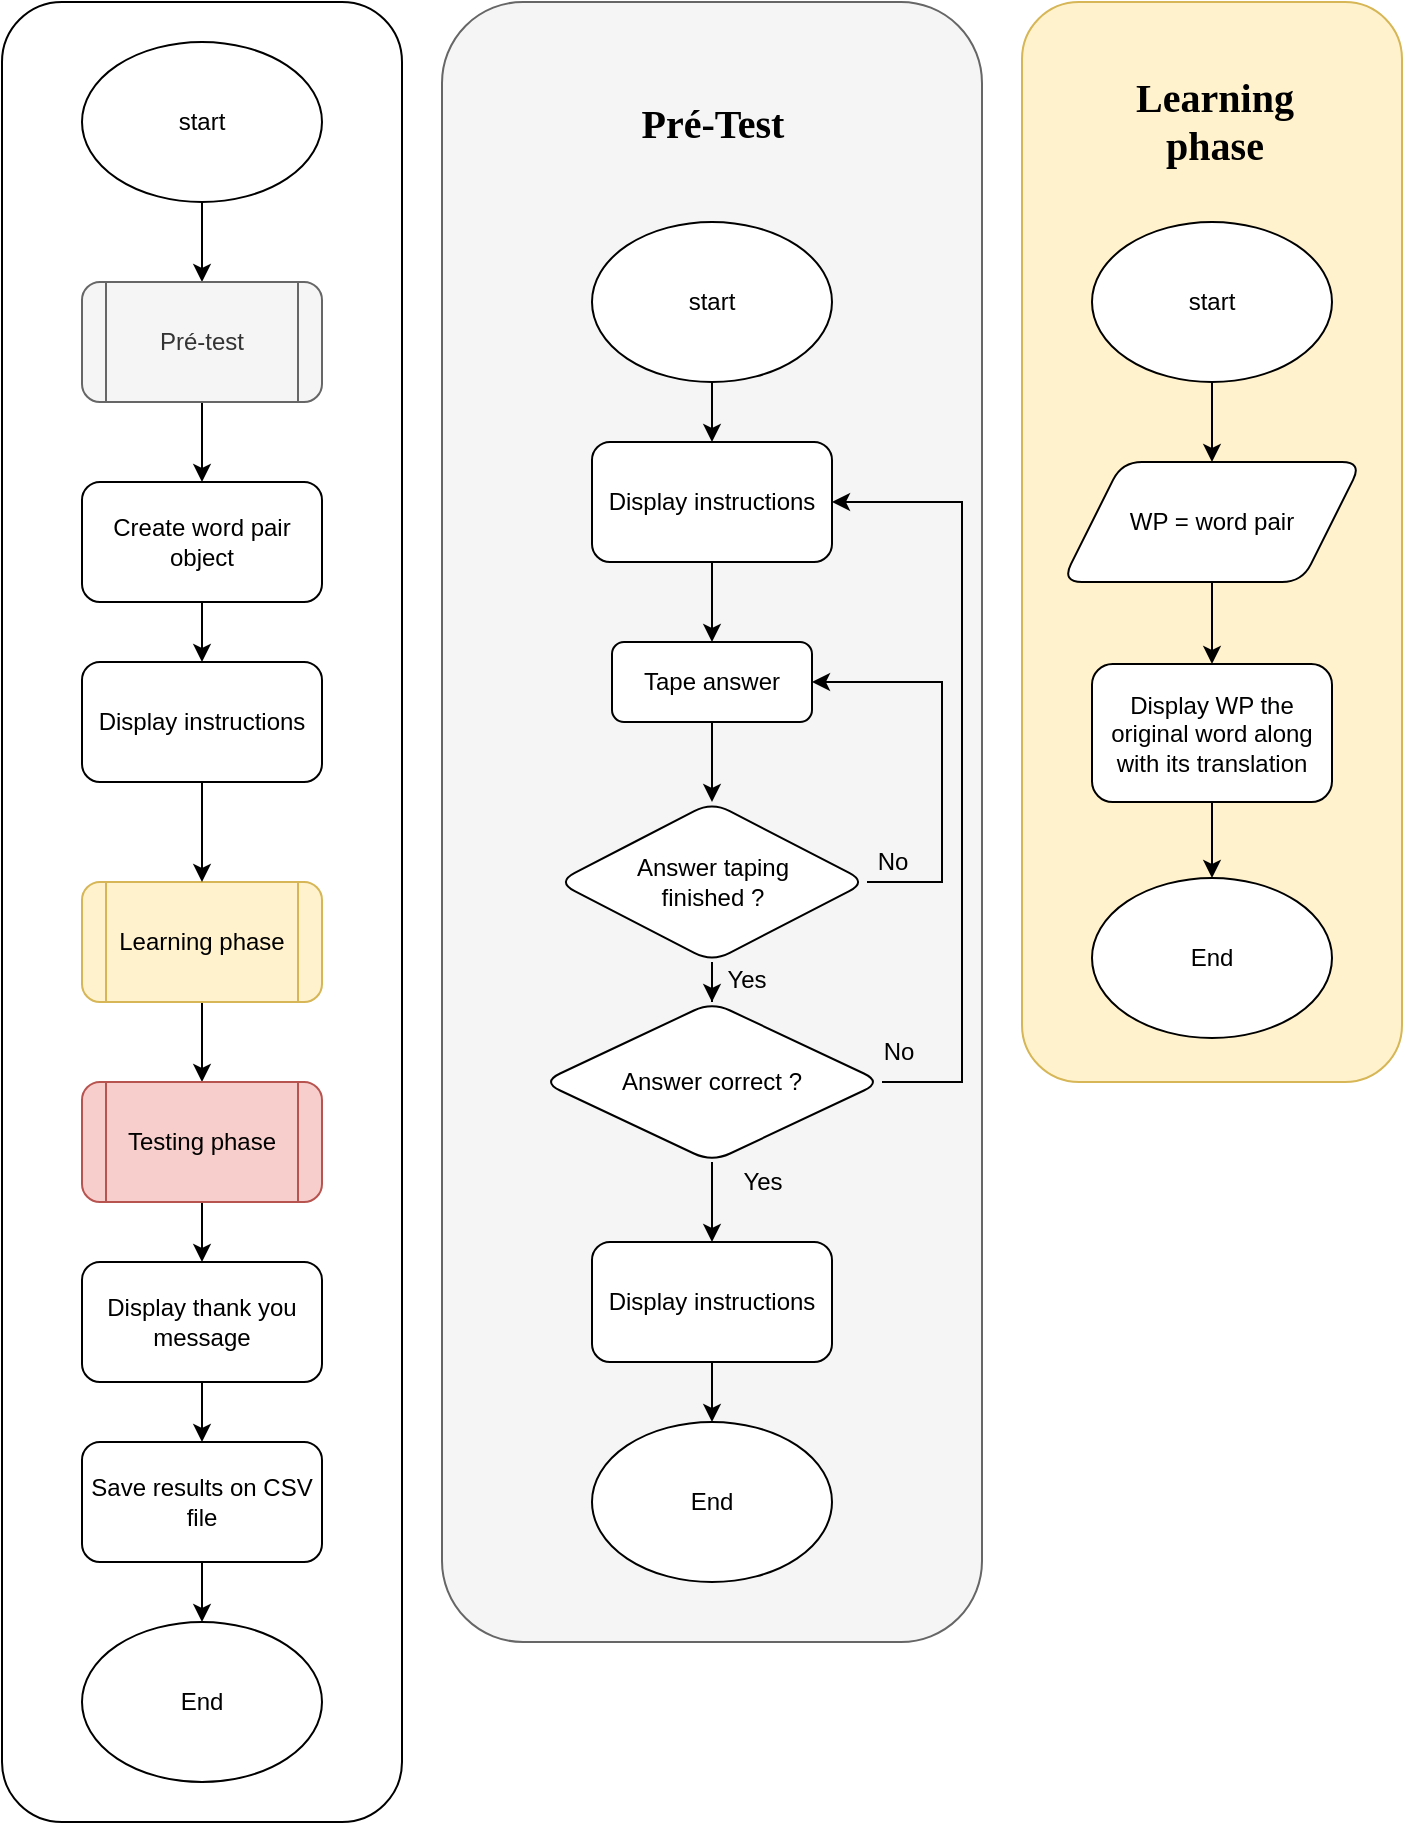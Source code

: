 <mxfile version="12.5.5" type="device" pages="3"><diagram id="C5RBs43oDa-KdzZeNtuy" name="Main core"><mxGraphModel dx="801" dy="1633" grid="1" gridSize="10" guides="1" tooltips="1" connect="1" arrows="1" fold="1" page="1" pageScale="1" pageWidth="827" pageHeight="1169" math="1" shadow="0"><root><mxCell id="WIyWlLk6GJQsqaUBKTNV-0"/><mxCell id="WIyWlLk6GJQsqaUBKTNV-1" parent="WIyWlLk6GJQsqaUBKTNV-0"/><mxCell id="YkOOEEogrGcwpzp2v3Gd-60" value="" style="rounded=1;whiteSpace=wrap;html=1;fillColor=#fff2cc;strokeColor=#d6b656;" vertex="1" parent="WIyWlLk6GJQsqaUBKTNV-1"><mxGeometry x="530" y="-570" width="190" height="540" as="geometry"/></mxCell><mxCell id="YkOOEEogrGcwpzp2v3Gd-52" value="" style="rounded=1;whiteSpace=wrap;html=1;fillColor=#f5f5f5;strokeColor=#666666;fontColor=#333333;" vertex="1" parent="WIyWlLk6GJQsqaUBKTNV-1"><mxGeometry x="240" y="-570" width="270" height="820" as="geometry"/></mxCell><mxCell id="YkOOEEogrGcwpzp2v3Gd-36" style="edgeStyle=orthogonalEdgeStyle;rounded=0;orthogonalLoop=1;jettySize=auto;html=1;entryX=0.5;entryY=0;entryDx=0;entryDy=0;" edge="1" parent="WIyWlLk6GJQsqaUBKTNV-1" source="YkOOEEogrGcwpzp2v3Gd-31" target="YkOOEEogrGcwpzp2v3Gd-34"><mxGeometry relative="1" as="geometry"/></mxCell><mxCell id="YkOOEEogrGcwpzp2v3Gd-31" value="&lt;div&gt;Tape answer&lt;/div&gt;" style="rounded=1;whiteSpace=wrap;html=1;" vertex="1" parent="WIyWlLk6GJQsqaUBKTNV-1"><mxGeometry x="325" y="-250" width="100" height="40" as="geometry"/></mxCell><mxCell id="YkOOEEogrGcwpzp2v3Gd-21" value="" style="rounded=1;whiteSpace=wrap;html=1;" vertex="1" parent="WIyWlLk6GJQsqaUBKTNV-1"><mxGeometry x="20" y="-570" width="200" height="910" as="geometry"/></mxCell><mxCell id="YkOOEEogrGcwpzp2v3Gd-2" style="edgeStyle=orthogonalEdgeStyle;rounded=0;orthogonalLoop=1;jettySize=auto;html=1;" edge="1" parent="WIyWlLk6GJQsqaUBKTNV-1" source="YkOOEEogrGcwpzp2v3Gd-0" target="YkOOEEogrGcwpzp2v3Gd-1"><mxGeometry relative="1" as="geometry"/></mxCell><mxCell id="YkOOEEogrGcwpzp2v3Gd-0" value="start" style="ellipse;whiteSpace=wrap;html=1;" vertex="1" parent="WIyWlLk6GJQsqaUBKTNV-1"><mxGeometry x="60" y="-550" width="120" height="80" as="geometry"/></mxCell><mxCell id="YkOOEEogrGcwpzp2v3Gd-7" style="edgeStyle=orthogonalEdgeStyle;rounded=0;orthogonalLoop=1;jettySize=auto;html=1;" edge="1" parent="WIyWlLk6GJQsqaUBKTNV-1" source="YkOOEEogrGcwpzp2v3Gd-1" target="YkOOEEogrGcwpzp2v3Gd-6"><mxGeometry relative="1" as="geometry"/></mxCell><mxCell id="YkOOEEogrGcwpzp2v3Gd-1" value="Pré-test" style="shape=process;whiteSpace=wrap;html=1;backgroundOutline=1;rounded=1;fillColor=#f5f5f5;strokeColor=#666666;fontColor=#333333;" vertex="1" parent="WIyWlLk6GJQsqaUBKTNV-1"><mxGeometry x="60" y="-430" width="120" height="60" as="geometry"/></mxCell><mxCell id="LVU86HyY3UKUXUPwk3sJ-1" style="edgeStyle=orthogonalEdgeStyle;rounded=0;orthogonalLoop=1;jettySize=auto;html=1;entryX=0.5;entryY=0;entryDx=0;entryDy=0;" edge="1" parent="WIyWlLk6GJQsqaUBKTNV-1" source="YkOOEEogrGcwpzp2v3Gd-6" target="LVU86HyY3UKUXUPwk3sJ-0"><mxGeometry relative="1" as="geometry"/></mxCell><mxCell id="YkOOEEogrGcwpzp2v3Gd-6" value="Create word pair object" style="rounded=1;whiteSpace=wrap;html=1;" vertex="1" parent="WIyWlLk6GJQsqaUBKTNV-1"><mxGeometry x="60" y="-330" width="120" height="60" as="geometry"/></mxCell><mxCell id="YkOOEEogrGcwpzp2v3Gd-15" style="edgeStyle=orthogonalEdgeStyle;rounded=0;orthogonalLoop=1;jettySize=auto;html=1;entryX=0.5;entryY=0;entryDx=0;entryDy=0;" edge="1" parent="WIyWlLk6GJQsqaUBKTNV-1" source="YkOOEEogrGcwpzp2v3Gd-9" target="YkOOEEogrGcwpzp2v3Gd-14"><mxGeometry relative="1" as="geometry"/></mxCell><mxCell id="YkOOEEogrGcwpzp2v3Gd-9" value="Learning phase" style="shape=process;whiteSpace=wrap;html=1;backgroundOutline=1;rounded=1;fillColor=#fff2cc;strokeColor=#d6b656;" vertex="1" parent="WIyWlLk6GJQsqaUBKTNV-1"><mxGeometry x="60" y="-130" width="120" height="60" as="geometry"/></mxCell><mxCell id="YkOOEEogrGcwpzp2v3Gd-25" style="edgeStyle=orthogonalEdgeStyle;rounded=0;orthogonalLoop=1;jettySize=auto;html=1;entryX=0.5;entryY=0;entryDx=0;entryDy=0;" edge="1" parent="WIyWlLk6GJQsqaUBKTNV-1" source="YkOOEEogrGcwpzp2v3Gd-13" target="YkOOEEogrGcwpzp2v3Gd-24"><mxGeometry relative="1" as="geometry"/></mxCell><mxCell id="YkOOEEogrGcwpzp2v3Gd-13" value="start" style="ellipse;whiteSpace=wrap;html=1;" vertex="1" parent="WIyWlLk6GJQsqaUBKTNV-1"><mxGeometry x="315" y="-460" width="120" height="80" as="geometry"/></mxCell><mxCell id="YkOOEEogrGcwpzp2v3Gd-17" style="edgeStyle=orthogonalEdgeStyle;rounded=0;orthogonalLoop=1;jettySize=auto;html=1;entryX=0.5;entryY=0;entryDx=0;entryDy=0;" edge="1" parent="WIyWlLk6GJQsqaUBKTNV-1" source="YkOOEEogrGcwpzp2v3Gd-14" target="YkOOEEogrGcwpzp2v3Gd-16"><mxGeometry relative="1" as="geometry"/></mxCell><mxCell id="YkOOEEogrGcwpzp2v3Gd-14" value="Testing phase" style="shape=process;whiteSpace=wrap;html=1;backgroundOutline=1;rounded=1;fillColor=#f8cecc;strokeColor=#b85450;" vertex="1" parent="WIyWlLk6GJQsqaUBKTNV-1"><mxGeometry x="60" y="-30" width="120" height="60" as="geometry"/></mxCell><mxCell id="YkOOEEogrGcwpzp2v3Gd-22" style="edgeStyle=orthogonalEdgeStyle;rounded=0;orthogonalLoop=1;jettySize=auto;html=1;entryX=0.5;entryY=0;entryDx=0;entryDy=0;" edge="1" parent="WIyWlLk6GJQsqaUBKTNV-1" source="YkOOEEogrGcwpzp2v3Gd-16" target="YkOOEEogrGcwpzp2v3Gd-18"><mxGeometry relative="1" as="geometry"/></mxCell><mxCell id="YkOOEEogrGcwpzp2v3Gd-16" value="Display thank you message" style="rounded=1;whiteSpace=wrap;html=1;" vertex="1" parent="WIyWlLk6GJQsqaUBKTNV-1"><mxGeometry x="60" y="60" width="120" height="60" as="geometry"/></mxCell><mxCell id="YkOOEEogrGcwpzp2v3Gd-20" style="edgeStyle=orthogonalEdgeStyle;rounded=0;orthogonalLoop=1;jettySize=auto;html=1;entryX=0.5;entryY=0;entryDx=0;entryDy=0;" edge="1" parent="WIyWlLk6GJQsqaUBKTNV-1" source="YkOOEEogrGcwpzp2v3Gd-18" target="YkOOEEogrGcwpzp2v3Gd-19"><mxGeometry relative="1" as="geometry"/></mxCell><mxCell id="YkOOEEogrGcwpzp2v3Gd-18" value="Save results on CSV file" style="rounded=1;whiteSpace=wrap;html=1;" vertex="1" parent="WIyWlLk6GJQsqaUBKTNV-1"><mxGeometry x="60" y="150" width="120" height="60" as="geometry"/></mxCell><mxCell id="YkOOEEogrGcwpzp2v3Gd-19" value="End" style="ellipse;whiteSpace=wrap;html=1;rounded=1;" vertex="1" parent="WIyWlLk6GJQsqaUBKTNV-1"><mxGeometry x="60" y="240" width="120" height="80" as="geometry"/></mxCell><mxCell id="YkOOEEogrGcwpzp2v3Gd-23" value="&lt;font style=&quot;font-size: 20px&quot; face=&quot;Comic Sans MS&quot;&gt;&lt;b&gt;Pré-Test&lt;/b&gt;&lt;/font&gt;" style="text;html=1;align=center;verticalAlign=middle;resizable=0;points=[];autosize=1;" vertex="1" parent="WIyWlLk6GJQsqaUBKTNV-1"><mxGeometry x="320" y="-520" width="110" height="20" as="geometry"/></mxCell><mxCell id="YkOOEEogrGcwpzp2v3Gd-43" style="edgeStyle=orthogonalEdgeStyle;rounded=0;orthogonalLoop=1;jettySize=auto;html=1;entryX=0.5;entryY=0;entryDx=0;entryDy=0;" edge="1" parent="WIyWlLk6GJQsqaUBKTNV-1" source="YkOOEEogrGcwpzp2v3Gd-24" target="YkOOEEogrGcwpzp2v3Gd-31"><mxGeometry relative="1" as="geometry"/></mxCell><mxCell id="YkOOEEogrGcwpzp2v3Gd-24" value="Display instructions" style="rounded=1;whiteSpace=wrap;html=1;" vertex="1" parent="WIyWlLk6GJQsqaUBKTNV-1"><mxGeometry x="315" y="-350" width="120" height="60" as="geometry"/></mxCell><mxCell id="YkOOEEogrGcwpzp2v3Gd-39" style="edgeStyle=orthogonalEdgeStyle;rounded=0;orthogonalLoop=1;jettySize=auto;html=1;entryX=0.5;entryY=0;entryDx=0;entryDy=0;" edge="1" parent="WIyWlLk6GJQsqaUBKTNV-1" source="YkOOEEogrGcwpzp2v3Gd-34" target="YkOOEEogrGcwpzp2v3Gd-37"><mxGeometry relative="1" as="geometry"/></mxCell><mxCell id="YkOOEEogrGcwpzp2v3Gd-44" style="edgeStyle=orthogonalEdgeStyle;rounded=0;orthogonalLoop=1;jettySize=auto;html=1;entryX=1;entryY=0.5;entryDx=0;entryDy=0;" edge="1" parent="WIyWlLk6GJQsqaUBKTNV-1" source="YkOOEEogrGcwpzp2v3Gd-34" target="YkOOEEogrGcwpzp2v3Gd-31"><mxGeometry relative="1" as="geometry"><Array as="points"><mxPoint x="490" y="-130"/><mxPoint x="490" y="-230"/></Array></mxGeometry></mxCell><mxCell id="YkOOEEogrGcwpzp2v3Gd-34" value="&lt;div&gt;Answer taping&lt;/div&gt;&lt;div&gt;finished ?&lt;/div&gt;" style="rhombus;whiteSpace=wrap;html=1;rounded=1;" vertex="1" parent="WIyWlLk6GJQsqaUBKTNV-1"><mxGeometry x="297.5" y="-170" width="155" height="80" as="geometry"/></mxCell><mxCell id="LdA_s1TaRLfjundKOut1-0" style="edgeStyle=orthogonalEdgeStyle;rounded=0;orthogonalLoop=1;jettySize=auto;html=1;entryX=1;entryY=0.5;entryDx=0;entryDy=0;" edge="1" parent="WIyWlLk6GJQsqaUBKTNV-1" source="YkOOEEogrGcwpzp2v3Gd-37" target="YkOOEEogrGcwpzp2v3Gd-24"><mxGeometry relative="1" as="geometry"><Array as="points"><mxPoint x="500" y="-30"/><mxPoint x="500" y="-320"/></Array></mxGeometry></mxCell><mxCell id="LdA_s1TaRLfjundKOut1-2" style="edgeStyle=orthogonalEdgeStyle;rounded=0;orthogonalLoop=1;jettySize=auto;html=1;entryX=0.5;entryY=0;entryDx=0;entryDy=0;" edge="1" parent="WIyWlLk6GJQsqaUBKTNV-1" source="YkOOEEogrGcwpzp2v3Gd-37" target="LdA_s1TaRLfjundKOut1-1"><mxGeometry relative="1" as="geometry"/></mxCell><mxCell id="YkOOEEogrGcwpzp2v3Gd-37" value="Answer correct ?" style="rhombus;whiteSpace=wrap;html=1;rounded=1;" vertex="1" parent="WIyWlLk6GJQsqaUBKTNV-1"><mxGeometry x="290" y="-70" width="170" height="80" as="geometry"/></mxCell><mxCell id="YkOOEEogrGcwpzp2v3Gd-42" value="Yes" style="text;html=1;align=center;verticalAlign=middle;resizable=0;points=[];autosize=1;" vertex="1" parent="WIyWlLk6GJQsqaUBKTNV-1"><mxGeometry x="372" y="-91" width="40" height="20" as="geometry"/></mxCell><mxCell id="YkOOEEogrGcwpzp2v3Gd-45" value="Yes" style="text;html=1;align=center;verticalAlign=middle;resizable=0;points=[];autosize=1;" vertex="1" parent="WIyWlLk6GJQsqaUBKTNV-1"><mxGeometry x="380" y="10" width="40" height="20" as="geometry"/></mxCell><mxCell id="YkOOEEogrGcwpzp2v3Gd-46" value="No" style="text;html=1;align=center;verticalAlign=middle;resizable=0;points=[];autosize=1;" vertex="1" parent="WIyWlLk6GJQsqaUBKTNV-1"><mxGeometry x="450" y="-150" width="30" height="20" as="geometry"/></mxCell><mxCell id="YkOOEEogrGcwpzp2v3Gd-47" value="No" style="text;html=1;align=center;verticalAlign=middle;resizable=0;points=[];autosize=1;" vertex="1" parent="WIyWlLk6GJQsqaUBKTNV-1"><mxGeometry x="452.5" y="-55" width="30" height="20" as="geometry"/></mxCell><mxCell id="YkOOEEogrGcwpzp2v3Gd-48" value="End" style="ellipse;whiteSpace=wrap;html=1;rounded=1;" vertex="1" parent="WIyWlLk6GJQsqaUBKTNV-1"><mxGeometry x="315" y="140" width="120" height="80" as="geometry"/></mxCell><mxCell id="YkOOEEogrGcwpzp2v3Gd-55" style="edgeStyle=orthogonalEdgeStyle;rounded=0;orthogonalLoop=1;jettySize=auto;html=1;entryX=0.5;entryY=0;entryDx=0;entryDy=0;" edge="1" parent="WIyWlLk6GJQsqaUBKTNV-1" source="YkOOEEogrGcwpzp2v3Gd-53" target="YkOOEEogrGcwpzp2v3Gd-54"><mxGeometry relative="1" as="geometry"/></mxCell><mxCell id="YkOOEEogrGcwpzp2v3Gd-53" value="start" style="ellipse;whiteSpace=wrap;html=1;rounded=1;" vertex="1" parent="WIyWlLk6GJQsqaUBKTNV-1"><mxGeometry x="565" y="-460" width="120" height="80" as="geometry"/></mxCell><mxCell id="YkOOEEogrGcwpzp2v3Gd-63" style="edgeStyle=orthogonalEdgeStyle;rounded=0;orthogonalLoop=1;jettySize=auto;html=1;entryX=0.5;entryY=0;entryDx=0;entryDy=0;" edge="1" parent="WIyWlLk6GJQsqaUBKTNV-1" source="YkOOEEogrGcwpzp2v3Gd-54" target="YkOOEEogrGcwpzp2v3Gd-62"><mxGeometry relative="1" as="geometry"/></mxCell><mxCell id="YkOOEEogrGcwpzp2v3Gd-54" value="WP = word pair" style="shape=parallelogram;perimeter=parallelogramPerimeter;whiteSpace=wrap;html=1;rounded=1;" vertex="1" parent="WIyWlLk6GJQsqaUBKTNV-1"><mxGeometry x="550" y="-340" width="150" height="60" as="geometry"/></mxCell><mxCell id="YkOOEEogrGcwpzp2v3Gd-58" value="End" style="ellipse;whiteSpace=wrap;html=1;rounded=1;" vertex="1" parent="WIyWlLk6GJQsqaUBKTNV-1"><mxGeometry x="565" y="-132" width="120" height="80" as="geometry"/></mxCell><mxCell id="YkOOEEogrGcwpzp2v3Gd-61" value="&lt;div&gt;&lt;b&gt;&lt;font style=&quot;font-size: 20px&quot; face=&quot;Comic Sans MS&quot;&gt;Learning&lt;/font&gt;&lt;/b&gt;&lt;/div&gt;&lt;div&gt;&lt;b&gt;&lt;font style=&quot;font-size: 20px&quot; face=&quot;Comic Sans MS&quot;&gt;phase&lt;/font&gt;&lt;/b&gt;&lt;/div&gt;" style="text;html=1;align=center;verticalAlign=middle;resizable=0;points=[];autosize=1;" vertex="1" parent="WIyWlLk6GJQsqaUBKTNV-1"><mxGeometry x="566" y="-531" width="120" height="40" as="geometry"/></mxCell><mxCell id="YkOOEEogrGcwpzp2v3Gd-64" style="edgeStyle=orthogonalEdgeStyle;rounded=0;orthogonalLoop=1;jettySize=auto;html=1;entryX=0.5;entryY=0;entryDx=0;entryDy=0;" edge="1" parent="WIyWlLk6GJQsqaUBKTNV-1" source="YkOOEEogrGcwpzp2v3Gd-62" target="YkOOEEogrGcwpzp2v3Gd-58"><mxGeometry relative="1" as="geometry"/></mxCell><mxCell id="YkOOEEogrGcwpzp2v3Gd-62" value="Display WP the original word along with its translation" style="rounded=1;whiteSpace=wrap;html=1;" vertex="1" parent="WIyWlLk6GJQsqaUBKTNV-1"><mxGeometry x="565" y="-239" width="120" height="69" as="geometry"/></mxCell><mxCell id="LVU86HyY3UKUXUPwk3sJ-2" style="edgeStyle=orthogonalEdgeStyle;rounded=0;orthogonalLoop=1;jettySize=auto;html=1;entryX=0.5;entryY=0;entryDx=0;entryDy=0;" edge="1" parent="WIyWlLk6GJQsqaUBKTNV-1" source="LVU86HyY3UKUXUPwk3sJ-0" target="YkOOEEogrGcwpzp2v3Gd-9"><mxGeometry relative="1" as="geometry"/></mxCell><mxCell id="LVU86HyY3UKUXUPwk3sJ-0" value="Display instructions" style="rounded=1;whiteSpace=wrap;html=1;" vertex="1" parent="WIyWlLk6GJQsqaUBKTNV-1"><mxGeometry x="60" y="-240" width="120" height="60" as="geometry"/></mxCell><mxCell id="LdA_s1TaRLfjundKOut1-4" style="edgeStyle=orthogonalEdgeStyle;rounded=0;orthogonalLoop=1;jettySize=auto;html=1;entryX=0.5;entryY=0;entryDx=0;entryDy=0;" edge="1" parent="WIyWlLk6GJQsqaUBKTNV-1" source="LdA_s1TaRLfjundKOut1-1" target="YkOOEEogrGcwpzp2v3Gd-48"><mxGeometry relative="1" as="geometry"/></mxCell><mxCell id="LdA_s1TaRLfjundKOut1-1" value="Display instructions" style="rounded=1;whiteSpace=wrap;html=1;" vertex="1" parent="WIyWlLk6GJQsqaUBKTNV-1"><mxGeometry x="315" y="50" width="120" height="60" as="geometry"/></mxCell></root></mxGraphModel></diagram><diagram id="L5W0dLayiW0eINeVIgC-" name="testing Phase"><mxGraphModel dx="801" dy="1633" grid="1" gridSize="10" guides="1" tooltips="1" connect="1" arrows="1" fold="1" page="1" pageScale="1" pageWidth="827" pageHeight="1169" math="0" shadow="0"><root><mxCell id="h5l66DCLhICJJKcXOm13-0"/><mxCell id="h5l66DCLhICJJKcXOm13-1" parent="h5l66DCLhICJJKcXOm13-0"/><mxCell id="x4QoAxmbtD96lBodIh19-32" value="" style="rounded=1;whiteSpace=wrap;html=1;fillColor=#e1d5e7;strokeColor=#9673a6;" vertex="1" parent="h5l66DCLhICJJKcXOm13-1"><mxGeometry x="481.5" y="-803" width="408.5" height="1323" as="geometry"/></mxCell><mxCell id="B33KqStm0CT8_LuXZXGd-35" value="" style="rounded=1;whiteSpace=wrap;html=1;fillColor=#f8cecc;strokeColor=#b85450;" vertex="1" parent="h5l66DCLhICJJKcXOm13-1"><mxGeometry y="-795" width="430" height="1255" as="geometry"/></mxCell><mxCell id="eCG1HT1DYWX9rZ-4HwzW-0" value="" style="rounded=1;whiteSpace=wrap;html=1;fillColor=#dae8fc;strokeColor=#6c8ebf;" vertex="1" parent="h5l66DCLhICJJKcXOm13-1"><mxGeometry x="920" y="-803" width="270" height="720" as="geometry"/></mxCell><mxCell id="eCG1HT1DYWX9rZ-4HwzW-1" style="edgeStyle=orthogonalEdgeStyle;rounded=0;orthogonalLoop=1;jettySize=auto;html=1;entryX=0.5;entryY=0;entryDx=0;entryDy=0;" edge="1" parent="h5l66DCLhICJJKcXOm13-1" source="eCG1HT1DYWX9rZ-4HwzW-2" target="eCG1HT1DYWX9rZ-4HwzW-11"><mxGeometry relative="1" as="geometry"/></mxCell><mxCell id="eCG1HT1DYWX9rZ-4HwzW-2" value="&lt;div&gt;Choose :&lt;br&gt;&lt;/div&gt;&lt;div&gt;test / Learn / Drop&lt;br&gt;&lt;/div&gt;" style="rounded=1;whiteSpace=wrap;html=1;" vertex="1" parent="h5l66DCLhICJJKcXOm13-1"><mxGeometry x="987.5" y="-483" width="135" height="40" as="geometry"/></mxCell><mxCell id="eCG1HT1DYWX9rZ-4HwzW-3" style="edgeStyle=orthogonalEdgeStyle;rounded=0;orthogonalLoop=1;jettySize=auto;html=1;entryX=0.5;entryY=0;entryDx=0;entryDy=0;" edge="1" parent="h5l66DCLhICJJKcXOm13-1" source="eCG1HT1DYWX9rZ-4HwzW-4" target="eCG1HT1DYWX9rZ-4HwzW-7"><mxGeometry relative="1" as="geometry"/></mxCell><mxCell id="eCG1HT1DYWX9rZ-4HwzW-4" value="start" style="ellipse;whiteSpace=wrap;html=1;" vertex="1" parent="h5l66DCLhICJJKcXOm13-1"><mxGeometry x="995" y="-693" width="120" height="80" as="geometry"/></mxCell><mxCell id="eCG1HT1DYWX9rZ-4HwzW-5" value="&lt;div style=&quot;font-size: 20px&quot;&gt;&lt;font style=&quot;font-size: 20px&quot; face=&quot;Comic Sans MS&quot;&gt;&lt;b&gt;Choose between&lt;/b&gt;&lt;/font&gt;&lt;/div&gt;&lt;div style=&quot;font-size: 20px&quot;&gt;&lt;font style=&quot;font-size: 20px&quot; face=&quot;Comic Sans MS&quot;&gt;&lt;b&gt;Test / Learn / Drop&lt;br&gt;&lt;/b&gt;&lt;/font&gt;&lt;/div&gt;" style="text;html=1;align=center;verticalAlign=middle;resizable=0;points=[];autosize=1;" vertex="1" parent="h5l66DCLhICJJKcXOm13-1"><mxGeometry x="945" y="-758" width="220" height="30" as="geometry"/></mxCell><mxCell id="eCG1HT1DYWX9rZ-4HwzW-6" style="edgeStyle=orthogonalEdgeStyle;rounded=0;orthogonalLoop=1;jettySize=auto;html=1;entryX=0.5;entryY=0;entryDx=0;entryDy=0;" edge="1" parent="h5l66DCLhICJJKcXOm13-1" source="eCG1HT1DYWX9rZ-4HwzW-7" target="eCG1HT1DYWX9rZ-4HwzW-2"><mxGeometry relative="1" as="geometry"/></mxCell><mxCell id="eCG1HT1DYWX9rZ-4HwzW-7" value="Display instructions" style="rounded=1;whiteSpace=wrap;html=1;" vertex="1" parent="h5l66DCLhICJJKcXOm13-1"><mxGeometry x="995" y="-583" width="120" height="60" as="geometry"/></mxCell><mxCell id="eCG1HT1DYWX9rZ-4HwzW-8" style="edgeStyle=orthogonalEdgeStyle;rounded=0;orthogonalLoop=1;jettySize=auto;html=1;entryX=1;entryY=0.5;entryDx=0;entryDy=0;" edge="1" parent="h5l66DCLhICJJKcXOm13-1" source="eCG1HT1DYWX9rZ-4HwzW-11" target="eCG1HT1DYWX9rZ-4HwzW-2"><mxGeometry relative="1" as="geometry"><Array as="points"><mxPoint x="1055" y="-263"/><mxPoint x="1170" y="-263"/><mxPoint x="1170" y="-463"/></Array></mxGeometry></mxCell><mxCell id="eCG1HT1DYWX9rZ-4HwzW-9" style="edgeStyle=orthogonalEdgeStyle;rounded=0;orthogonalLoop=1;jettySize=auto;html=1;entryX=0.5;entryY=0;entryDx=0;entryDy=0;" edge="1" parent="h5l66DCLhICJJKcXOm13-1" source="eCG1HT1DYWX9rZ-4HwzW-11" target="eCG1HT1DYWX9rZ-4HwzW-13"><mxGeometry relative="1" as="geometry"/></mxCell><mxCell id="eCG1HT1DYWX9rZ-4HwzW-10" style="edgeStyle=orthogonalEdgeStyle;rounded=0;orthogonalLoop=1;jettySize=auto;html=1;entryX=1;entryY=0.5;entryDx=0;entryDy=0;" edge="1" parent="h5l66DCLhICJJKcXOm13-1" source="eCG1HT1DYWX9rZ-4HwzW-11" target="eCG1HT1DYWX9rZ-4HwzW-2"><mxGeometry relative="1" as="geometry"><Array as="points"><mxPoint x="1170" y="-363"/><mxPoint x="1170" y="-463"/></Array></mxGeometry></mxCell><mxCell id="eCG1HT1DYWX9rZ-4HwzW-11" value="&lt;div&gt;Choice done ?&lt;/div&gt;" style="rhombus;whiteSpace=wrap;html=1;rounded=1;" vertex="1" parent="h5l66DCLhICJJKcXOm13-1"><mxGeometry x="977.5" y="-403" width="155" height="80" as="geometry"/></mxCell><mxCell id="eCG1HT1DYWX9rZ-4HwzW-12" style="edgeStyle=orthogonalEdgeStyle;rounded=0;orthogonalLoop=1;jettySize=auto;html=1;entryX=0.5;entryY=0;entryDx=0;entryDy=0;" edge="1" parent="h5l66DCLhICJJKcXOm13-1" source="eCG1HT1DYWX9rZ-4HwzW-13" target="eCG1HT1DYWX9rZ-4HwzW-18"><mxGeometry relative="1" as="geometry"/></mxCell><mxCell id="eCG1HT1DYWX9rZ-4HwzW-13" value="Choice legit ?" style="rhombus;whiteSpace=wrap;html=1;rounded=1;" vertex="1" parent="h5l66DCLhICJJKcXOm13-1"><mxGeometry x="970" y="-303" width="170" height="80" as="geometry"/></mxCell><mxCell id="eCG1HT1DYWX9rZ-4HwzW-14" value="Yes" style="text;html=1;align=center;verticalAlign=middle;resizable=0;points=[];autosize=1;" vertex="1" parent="h5l66DCLhICJJKcXOm13-1"><mxGeometry x="1052" y="-324" width="40" height="20" as="geometry"/></mxCell><mxCell id="eCG1HT1DYWX9rZ-4HwzW-15" value="Yes" style="text;html=1;align=center;verticalAlign=middle;resizable=0;points=[];autosize=1;" vertex="1" parent="h5l66DCLhICJJKcXOm13-1"><mxGeometry x="1052" y="-223" width="40" height="20" as="geometry"/></mxCell><mxCell id="eCG1HT1DYWX9rZ-4HwzW-16" value="No" style="text;html=1;align=center;verticalAlign=middle;resizable=0;points=[];autosize=1;" vertex="1" parent="h5l66DCLhICJJKcXOm13-1"><mxGeometry x="1130" y="-383" width="30" height="20" as="geometry"/></mxCell><mxCell id="eCG1HT1DYWX9rZ-4HwzW-17" value="No" style="text;html=1;align=center;verticalAlign=middle;resizable=0;points=[];autosize=1;" vertex="1" parent="h5l66DCLhICJJKcXOm13-1"><mxGeometry x="1132.5" y="-288" width="30" height="20" as="geometry"/></mxCell><mxCell id="eCG1HT1DYWX9rZ-4HwzW-18" value="End" style="ellipse;whiteSpace=wrap;html=1;rounded=1;" vertex="1" parent="h5l66DCLhICJJKcXOm13-1"><mxGeometry x="995" y="-193" width="120" height="80" as="geometry"/></mxCell><mxCell id="rbrv19a5ZcBqUeAVk8mq-4" style="edgeStyle=orthogonalEdgeStyle;rounded=0;orthogonalLoop=1;jettySize=auto;html=1;entryX=0.5;entryY=0;entryDx=0;entryDy=0;" edge="1" parent="h5l66DCLhICJJKcXOm13-1" source="rbrv19a5ZcBqUeAVk8mq-0" target="rbrv19a5ZcBqUeAVk8mq-3"><mxGeometry relative="1" as="geometry"/></mxCell><mxCell id="rbrv19a5ZcBqUeAVk8mq-0" value="Display instructions" style="rounded=1;whiteSpace=wrap;html=1;" vertex="1" parent="h5l66DCLhICJJKcXOm13-1"><mxGeometry x="140" y="-575" width="120" height="60" as="geometry"/></mxCell><mxCell id="rbrv19a5ZcBqUeAVk8mq-2" style="edgeStyle=orthogonalEdgeStyle;rounded=0;orthogonalLoop=1;jettySize=auto;html=1;entryX=0.5;entryY=0;entryDx=0;entryDy=0;" edge="1" parent="h5l66DCLhICJJKcXOm13-1" source="rbrv19a5ZcBqUeAVk8mq-1" target="rbrv19a5ZcBqUeAVk8mq-0"><mxGeometry relative="1" as="geometry"/></mxCell><mxCell id="rbrv19a5ZcBqUeAVk8mq-1" value="start" style="ellipse;whiteSpace=wrap;html=1;" vertex="1" parent="h5l66DCLhICJJKcXOm13-1"><mxGeometry x="140" y="-695" width="120" height="80" as="geometry"/></mxCell><mxCell id="rbrv19a5ZcBqUeAVk8mq-6" style="edgeStyle=orthogonalEdgeStyle;rounded=0;orthogonalLoop=1;jettySize=auto;html=1;entryX=0.5;entryY=0;entryDx=0;entryDy=0;" edge="1" parent="h5l66DCLhICJJKcXOm13-1" source="rbrv19a5ZcBqUeAVk8mq-3" target="rbrv19a5ZcBqUeAVk8mq-5"><mxGeometry relative="1" as="geometry"/></mxCell><mxCell id="rbrv19a5ZcBqUeAVk8mq-3" value="Shuffle the word pair list order" style="rounded=1;whiteSpace=wrap;html=1;" vertex="1" parent="h5l66DCLhICJJKcXOm13-1"><mxGeometry x="140" y="-475" width="120" height="60" as="geometry"/></mxCell><mxCell id="rbrv19a5ZcBqUeAVk8mq-8" style="edgeStyle=orthogonalEdgeStyle;rounded=0;orthogonalLoop=1;jettySize=auto;html=1;entryX=0.5;entryY=0;entryDx=0;entryDy=0;" edge="1" parent="h5l66DCLhICJJKcXOm13-1" source="rbrv19a5ZcBqUeAVk8mq-5" target="rbrv19a5ZcBqUeAVk8mq-7"><mxGeometry relative="1" as="geometry"/></mxCell><mxCell id="rbrv19a5ZcBqUeAVk8mq-5" value="WP = word pair object" style="shape=parallelogram;perimeter=parallelogramPerimeter;whiteSpace=wrap;html=1;rounded=1;" vertex="1" parent="h5l66DCLhICJJKcXOm13-1"><mxGeometry x="95" y="-375" width="210" height="60" as="geometry"/></mxCell><mxCell id="B33KqStm0CT8_LuXZXGd-5" style="edgeStyle=orthogonalEdgeStyle;rounded=0;orthogonalLoop=1;jettySize=auto;html=1;entryX=0;entryY=0.5;entryDx=0;entryDy=0;" edge="1" parent="h5l66DCLhICJJKcXOm13-1" source="rbrv19a5ZcBqUeAVk8mq-7" target="B33KqStm0CT8_LuXZXGd-0"><mxGeometry relative="1" as="geometry"><Array as="points"><mxPoint x="30" y="-236"/><mxPoint x="30" y="175"/></Array></mxGeometry></mxCell><mxCell id="B33KqStm0CT8_LuXZXGd-8" style="edgeStyle=orthogonalEdgeStyle;rounded=0;orthogonalLoop=1;jettySize=auto;html=1;entryX=0.5;entryY=0;entryDx=0;entryDy=0;" edge="1" parent="h5l66DCLhICJJKcXOm13-1" source="rbrv19a5ZcBqUeAVk8mq-7" target="rbrv19a5ZcBqUeAVk8mq-9"><mxGeometry relative="1" as="geometry"><Array as="points"><mxPoint x="200" y="-165"/><mxPoint x="110" y="-165"/></Array></mxGeometry></mxCell><mxCell id="rbrv19a5ZcBqUeAVk8mq-7" value="&lt;div&gt;WP dropped &lt;br&gt;&lt;/div&gt;&lt;div&gt;or learned 2x &lt;br&gt;&lt;/div&gt;&lt;div&gt;or tested 2x &lt;br&gt;&lt;/div&gt;&lt;div&gt;after the first test ?&lt;br&gt;&lt;/div&gt;" style="rhombus;whiteSpace=wrap;html=1;rounded=1;" vertex="1" parent="h5l66DCLhICJJKcXOm13-1"><mxGeometry x="60" y="-291" width="280" height="110" as="geometry"/></mxCell><mxCell id="B33KqStm0CT8_LuXZXGd-9" style="edgeStyle=orthogonalEdgeStyle;rounded=0;orthogonalLoop=1;jettySize=auto;html=1;" edge="1" parent="h5l66DCLhICJJKcXOm13-1" source="rbrv19a5ZcBqUeAVk8mq-9" target="rbrv19a5ZcBqUeAVk8mq-12"><mxGeometry relative="1" as="geometry"/></mxCell><mxCell id="B33KqStm0CT8_LuXZXGd-12" style="edgeStyle=orthogonalEdgeStyle;rounded=0;orthogonalLoop=1;jettySize=auto;html=1;entryX=0.5;entryY=0;entryDx=0;entryDy=0;" edge="1" parent="h5l66DCLhICJJKcXOm13-1" source="rbrv19a5ZcBqUeAVk8mq-9" target="rbrv19a5ZcBqUeAVk8mq-13"><mxGeometry relative="1" as="geometry"/></mxCell><mxCell id="rbrv19a5ZcBqUeAVk8mq-9" value="&lt;div&gt;WP choice &lt;br&gt;&lt;/div&gt;&lt;div&gt;= learn ?&lt;/div&gt;" style="rhombus;whiteSpace=wrap;html=1;rounded=1;" vertex="1" parent="h5l66DCLhICJJKcXOm13-1"><mxGeometry x="50" y="-155" width="120" height="80" as="geometry"/></mxCell><mxCell id="B33KqStm0CT8_LuXZXGd-20" style="edgeStyle=orthogonalEdgeStyle;rounded=0;orthogonalLoop=1;jettySize=auto;html=1;entryX=0.5;entryY=0;entryDx=0;entryDy=0;" edge="1" parent="h5l66DCLhICJJKcXOm13-1" source="rbrv19a5ZcBqUeAVk8mq-12" target="rbrv19a5ZcBqUeAVk8mq-16"><mxGeometry relative="1" as="geometry"/></mxCell><mxCell id="B33KqStm0CT8_LuXZXGd-23" style="edgeStyle=orthogonalEdgeStyle;rounded=0;orthogonalLoop=1;jettySize=auto;html=1;entryX=0.5;entryY=0;entryDx=0;entryDy=0;" edge="1" parent="h5l66DCLhICJJKcXOm13-1" source="rbrv19a5ZcBqUeAVk8mq-12" target="B33KqStm0CT8_LuXZXGd-0"><mxGeometry relative="1" as="geometry"/></mxCell><mxCell id="B33KqStm0CT8_LuXZXGd-24" style="edgeStyle=orthogonalEdgeStyle;rounded=0;orthogonalLoop=1;jettySize=auto;html=1;entryX=0.5;entryY=0;entryDx=0;entryDy=0;" edge="1" parent="h5l66DCLhICJJKcXOm13-1" source="rbrv19a5ZcBqUeAVk8mq-12" target="B33KqStm0CT8_LuXZXGd-0"><mxGeometry relative="1" as="geometry"><Array as="points"><mxPoint x="350" y="-115"/><mxPoint x="350" y="125"/><mxPoint x="200" y="125"/></Array></mxGeometry></mxCell><mxCell id="rbrv19a5ZcBqUeAVk8mq-12" value="&lt;div&gt;WP choice &lt;br&gt;&lt;/div&gt;&lt;div&gt;= test ?&lt;/div&gt;" style="rhombus;whiteSpace=wrap;html=1;rounded=1;" vertex="1" parent="h5l66DCLhICJJKcXOm13-1"><mxGeometry x="220" y="-155" width="120" height="80" as="geometry"/></mxCell><mxCell id="B33KqStm0CT8_LuXZXGd-18" style="edgeStyle=orthogonalEdgeStyle;rounded=0;orthogonalLoop=1;jettySize=auto;html=1;entryX=0.5;entryY=0;entryDx=0;entryDy=0;" edge="1" parent="h5l66DCLhICJJKcXOm13-1" source="rbrv19a5ZcBqUeAVk8mq-13" target="rbrv19a5ZcBqUeAVk8mq-15"><mxGeometry relative="1" as="geometry"/></mxCell><mxCell id="rbrv19a5ZcBqUeAVk8mq-13" value="Learn WP" style="rounded=1;whiteSpace=wrap;html=1;" vertex="1" parent="h5l66DCLhICJJKcXOm13-1"><mxGeometry x="50" y="-45" width="120" height="60" as="geometry"/></mxCell><mxCell id="B33KqStm0CT8_LuXZXGd-22" style="edgeStyle=orthogonalEdgeStyle;rounded=0;orthogonalLoop=1;jettySize=auto;html=1;entryX=0.5;entryY=0;entryDx=0;entryDy=0;" edge="1" parent="h5l66DCLhICJJKcXOm13-1" source="rbrv19a5ZcBqUeAVk8mq-15" target="B33KqStm0CT8_LuXZXGd-0"><mxGeometry relative="1" as="geometry"/></mxCell><mxCell id="rbrv19a5ZcBqUeAVk8mq-15" value="Set WP properties" style="rounded=1;whiteSpace=wrap;html=1;" vertex="1" parent="h5l66DCLhICJJKcXOm13-1"><mxGeometry x="130" y="55" width="140" height="60" as="geometry"/></mxCell><mxCell id="rbrv19a5ZcBqUeAVk8mq-16" value="Test WP" style="shape=process;whiteSpace=wrap;html=1;backgroundOutline=1;rounded=1;fillColor=#e1d5e7;strokeColor=#9673a6;" vertex="1" parent="h5l66DCLhICJJKcXOm13-1"><mxGeometry x="220" y="-45" width="120" height="60" as="geometry"/></mxCell><mxCell id="B33KqStm0CT8_LuXZXGd-6" style="edgeStyle=orthogonalEdgeStyle;rounded=0;orthogonalLoop=1;jettySize=auto;html=1;entryX=0.5;entryY=0;entryDx=0;entryDy=0;" edge="1" parent="h5l66DCLhICJJKcXOm13-1" source="B33KqStm0CT8_LuXZXGd-0" target="B33KqStm0CT8_LuXZXGd-3"><mxGeometry relative="1" as="geometry"/></mxCell><mxCell id="B33KqStm0CT8_LuXZXGd-28" style="edgeStyle=orthogonalEdgeStyle;rounded=0;orthogonalLoop=1;jettySize=auto;html=1;entryX=1;entryY=0.5;entryDx=0;entryDy=0;" edge="1" parent="h5l66DCLhICJJKcXOm13-1" source="B33KqStm0CT8_LuXZXGd-0" target="rbrv19a5ZcBqUeAVk8mq-5"><mxGeometry relative="1" as="geometry"><mxPoint x="380" y="-275" as="targetPoint"/><Array as="points"><mxPoint x="410" y="175"/><mxPoint x="410" y="-345"/></Array></mxGeometry></mxCell><mxCell id="B33KqStm0CT8_LuXZXGd-0" value="WP last one ?" style="rhombus;whiteSpace=wrap;html=1;rounded=1;" vertex="1" parent="h5l66DCLhICJJKcXOm13-1"><mxGeometry x="135" y="135" width="130" height="80" as="geometry"/></mxCell><mxCell id="B33KqStm0CT8_LuXZXGd-7" style="edgeStyle=orthogonalEdgeStyle;rounded=0;orthogonalLoop=1;jettySize=auto;html=1;entryX=0.5;entryY=0;entryDx=0;entryDy=0;" edge="1" parent="h5l66DCLhICJJKcXOm13-1" source="B33KqStm0CT8_LuXZXGd-3" target="B33KqStm0CT8_LuXZXGd-4"><mxGeometry relative="1" as="geometry"/></mxCell><mxCell id="B33KqStm0CT8_LuXZXGd-29" style="edgeStyle=orthogonalEdgeStyle;rounded=0;orthogonalLoop=1;jettySize=auto;html=1;entryX=1;entryY=0.5;entryDx=0;entryDy=0;" edge="1" parent="h5l66DCLhICJJKcXOm13-1" source="B33KqStm0CT8_LuXZXGd-3" target="rbrv19a5ZcBqUeAVk8mq-5"><mxGeometry relative="1" as="geometry"><mxPoint x="410" y="-295" as="targetPoint"/><Array as="points"><mxPoint x="410" y="285"/><mxPoint x="410" y="-345"/></Array></mxGeometry></mxCell><mxCell id="B33KqStm0CT8_LuXZXGd-3" value="All WPs finished ?" style="rhombus;whiteSpace=wrap;html=1;rounded=1;" vertex="1" parent="h5l66DCLhICJJKcXOm13-1"><mxGeometry x="125" y="245" width="150" height="80" as="geometry"/></mxCell><mxCell id="B33KqStm0CT8_LuXZXGd-4" value="End" style="ellipse;whiteSpace=wrap;html=1;rounded=1;" vertex="1" parent="h5l66DCLhICJJKcXOm13-1"><mxGeometry x="140" y="355" width="120" height="80" as="geometry"/></mxCell><mxCell id="B33KqStm0CT8_LuXZXGd-10" value="Yes" style="text;html=1;align=center;verticalAlign=middle;resizable=0;points=[];autosize=1;" vertex="1" parent="h5l66DCLhICJJKcXOm13-1"><mxGeometry x="30" y="-235" width="40" height="20" as="geometry"/></mxCell><mxCell id="B33KqStm0CT8_LuXZXGd-11" value="No" style="text;html=1;align=center;verticalAlign=middle;resizable=0;points=[];autosize=1;" vertex="1" parent="h5l66DCLhICJJKcXOm13-1"><mxGeometry x="145" y="-187" width="30" height="20" as="geometry"/></mxCell><mxCell id="B33KqStm0CT8_LuXZXGd-13" value="Yes" style="text;html=1;align=center;verticalAlign=middle;resizable=0;points=[];autosize=1;" vertex="1" parent="h5l66DCLhICJJKcXOm13-1"><mxGeometry x="70" y="-75" width="40" height="20" as="geometry"/></mxCell><mxCell id="B33KqStm0CT8_LuXZXGd-21" value="Yes" style="text;html=1;align=center;verticalAlign=middle;resizable=0;points=[];autosize=1;" vertex="1" parent="h5l66DCLhICJJKcXOm13-1"><mxGeometry x="235" y="-75" width="40" height="20" as="geometry"/></mxCell><mxCell id="B33KqStm0CT8_LuXZXGd-25" value="No" style="text;html=1;align=center;verticalAlign=middle;resizable=0;points=[];autosize=1;" vertex="1" parent="h5l66DCLhICJJKcXOm13-1"><mxGeometry x="317" y="-103" width="30" height="20" as="geometry"/></mxCell><mxCell id="B33KqStm0CT8_LuXZXGd-30" value="Yes" style="text;html=1;align=center;verticalAlign=middle;resizable=0;points=[];autosize=1;" vertex="1" parent="h5l66DCLhICJJKcXOm13-1"><mxGeometry x="160" y="215" width="40" height="20" as="geometry"/></mxCell><mxCell id="B33KqStm0CT8_LuXZXGd-31" value="Yes" style="text;html=1;align=center;verticalAlign=middle;resizable=0;points=[];autosize=1;" vertex="1" parent="h5l66DCLhICJJKcXOm13-1"><mxGeometry x="160" y="325" width="40" height="20" as="geometry"/></mxCell><mxCell id="B33KqStm0CT8_LuXZXGd-32" value="No" style="text;html=1;align=center;verticalAlign=middle;resizable=0;points=[];autosize=1;" vertex="1" parent="h5l66DCLhICJJKcXOm13-1"><mxGeometry x="260" y="155" width="30" height="20" as="geometry"/></mxCell><mxCell id="B33KqStm0CT8_LuXZXGd-33" value="No" style="text;html=1;align=center;verticalAlign=middle;resizable=0;points=[];autosize=1;" vertex="1" parent="h5l66DCLhICJJKcXOm13-1"><mxGeometry x="265" y="265" width="30" height="20" as="geometry"/></mxCell><mxCell id="B33KqStm0CT8_LuXZXGd-34" value="&lt;div style=&quot;font-size: 20px&quot;&gt;&lt;font style=&quot;font-size: 20px&quot; face=&quot;Comic Sans MS&quot;&gt;&lt;b&gt;Testing phase&lt;br&gt;&lt;/b&gt;&lt;/font&gt;&lt;/div&gt;" style="text;html=1;align=center;verticalAlign=middle;resizable=0;points=[];autosize=1;" vertex="1" parent="h5l66DCLhICJJKcXOm13-1"><mxGeometry x="120" y="-750" width="170" height="20" as="geometry"/></mxCell><mxCell id="B33KqStm0CT8_LuXZXGd-36" value="&lt;div style=&quot;font-size: 20px&quot;&gt;&lt;font style=&quot;font-size: 20px&quot; face=&quot;Comic Sans MS&quot;&gt;&lt;b&gt;Test WP&lt;br&gt;&lt;/b&gt;&lt;/font&gt;&lt;/div&gt;" style="text;html=1;align=center;verticalAlign=middle;resizable=0;points=[];autosize=1;" vertex="1" parent="h5l66DCLhICJJKcXOm13-1"><mxGeometry x="640" y="-748" width="110" height="20" as="geometry"/></mxCell><mxCell id="B33KqStm0CT8_LuXZXGd-39" style="edgeStyle=orthogonalEdgeStyle;rounded=0;orthogonalLoop=1;jettySize=auto;html=1;" edge="1" parent="h5l66DCLhICJJKcXOm13-1" source="B33KqStm0CT8_LuXZXGd-37" target="B33KqStm0CT8_LuXZXGd-38"><mxGeometry relative="1" as="geometry"/></mxCell><mxCell id="B33KqStm0CT8_LuXZXGd-37" value="start" style="ellipse;whiteSpace=wrap;html=1;" vertex="1" parent="h5l66DCLhICJJKcXOm13-1"><mxGeometry x="631" y="-700" width="120" height="80" as="geometry"/></mxCell><mxCell id="x4QoAxmbtD96lBodIh19-1" style="edgeStyle=orthogonalEdgeStyle;rounded=0;orthogonalLoop=1;jettySize=auto;html=1;entryX=0.5;entryY=0;entryDx=0;entryDy=0;" edge="1" parent="h5l66DCLhICJJKcXOm13-1" source="B33KqStm0CT8_LuXZXGd-38" target="x4QoAxmbtD96lBodIh19-0"><mxGeometry relative="1" as="geometry"/></mxCell><mxCell id="B33KqStm0CT8_LuXZXGd-38" value="Display instructions" style="rounded=1;whiteSpace=wrap;html=1;" vertex="1" parent="h5l66DCLhICJJKcXOm13-1"><mxGeometry x="631" y="-575" width="120" height="60" as="geometry"/></mxCell><mxCell id="x4QoAxmbtD96lBodIh19-5" style="edgeStyle=orthogonalEdgeStyle;rounded=0;orthogonalLoop=1;jettySize=auto;html=1;entryX=0.5;entryY=0;entryDx=0;entryDy=0;" edge="1" parent="h5l66DCLhICJJKcXOm13-1" source="x4QoAxmbtD96lBodIh19-0" target="x4QoAxmbtD96lBodIh19-3"><mxGeometry relative="1" as="geometry"/></mxCell><mxCell id="x4QoAxmbtD96lBodIh19-0" value="Tape response" style="rounded=1;whiteSpace=wrap;html=1;" vertex="1" parent="h5l66DCLhICJJKcXOm13-1"><mxGeometry x="631" y="-475" width="120" height="60" as="geometry"/></mxCell><mxCell id="x4QoAxmbtD96lBodIh19-6" style="edgeStyle=orthogonalEdgeStyle;rounded=0;orthogonalLoop=1;jettySize=auto;html=1;entryX=1;entryY=0.5;entryDx=0;entryDy=0;" edge="1" parent="h5l66DCLhICJJKcXOm13-1" source="x4QoAxmbtD96lBodIh19-3" target="x4QoAxmbtD96lBodIh19-0"><mxGeometry relative="1" as="geometry"><Array as="points"><mxPoint x="790" y="-331"/><mxPoint x="790" y="-445"/></Array></mxGeometry></mxCell><mxCell id="x4QoAxmbtD96lBodIh19-8" style="edgeStyle=orthogonalEdgeStyle;rounded=0;orthogonalLoop=1;jettySize=auto;html=1;entryX=0.5;entryY=0;entryDx=0;entryDy=0;" edge="1" parent="h5l66DCLhICJJKcXOm13-1" source="x4QoAxmbtD96lBodIh19-3" target="x4QoAxmbtD96lBodIh19-7"><mxGeometry relative="1" as="geometry"/></mxCell><mxCell id="x4QoAxmbtD96lBodIh19-3" value="response done ?" style="rhombus;whiteSpace=wrap;html=1;rounded=1;" vertex="1" parent="h5l66DCLhICJJKcXOm13-1"><mxGeometry x="626.5" y="-371" width="129" height="80" as="geometry"/></mxCell><mxCell id="x4QoAxmbtD96lBodIh19-21" style="edgeStyle=orthogonalEdgeStyle;rounded=0;orthogonalLoop=1;jettySize=auto;html=1;entryX=0.5;entryY=0;entryDx=0;entryDy=0;" edge="1" parent="h5l66DCLhICJJKcXOm13-1" source="x4QoAxmbtD96lBodIh19-7" target="x4QoAxmbtD96lBodIh19-9"><mxGeometry relative="1" as="geometry"/></mxCell><mxCell id="x4QoAxmbtD96lBodIh19-7" value="Set WP properties" style="rounded=1;whiteSpace=wrap;html=1;" vertex="1" parent="h5l66DCLhICJJKcXOm13-1"><mxGeometry x="621" y="-253" width="140" height="60" as="geometry"/></mxCell><mxCell id="x4QoAxmbtD96lBodIh19-22" style="edgeStyle=orthogonalEdgeStyle;rounded=0;orthogonalLoop=1;jettySize=auto;html=1;entryX=0;entryY=0.5;entryDx=0;entryDy=0;" edge="1" parent="h5l66DCLhICJJKcXOm13-1" source="x4QoAxmbtD96lBodIh19-9" target="x4QoAxmbtD96lBodIh19-10"><mxGeometry relative="1" as="geometry"/></mxCell><mxCell id="x4QoAxmbtD96lBodIh19-23" style="edgeStyle=orthogonalEdgeStyle;rounded=0;orthogonalLoop=1;jettySize=auto;html=1;entryX=0.5;entryY=0;entryDx=0;entryDy=0;" edge="1" parent="h5l66DCLhICJJKcXOm13-1" source="x4QoAxmbtD96lBodIh19-9" target="x4QoAxmbtD96lBodIh19-12"><mxGeometry relative="1" as="geometry"/></mxCell><mxCell id="x4QoAxmbtD96lBodIh19-9" value="First test ?" style="rhombus;whiteSpace=wrap;html=1;rounded=1;" vertex="1" parent="h5l66DCLhICJJKcXOm13-1"><mxGeometry x="530" y="-148" width="129" height="80" as="geometry"/></mxCell><mxCell id="x4QoAxmbtD96lBodIh19-26" style="edgeStyle=orthogonalEdgeStyle;rounded=0;orthogonalLoop=1;jettySize=auto;html=1;entryX=0.5;entryY=0;entryDx=0;entryDy=0;" edge="1" parent="h5l66DCLhICJJKcXOm13-1" source="x4QoAxmbtD96lBodIh19-10" target="x4QoAxmbtD96lBodIh19-12"><mxGeometry relative="1" as="geometry"><Array as="points"><mxPoint x="790" y="-40"/><mxPoint x="681" y="-40"/></Array></mxGeometry></mxCell><mxCell id="x4QoAxmbtD96lBodIh19-10" value="Display correct answer and user answer" style="rounded=1;whiteSpace=wrap;html=1;" vertex="1" parent="h5l66DCLhICJJKcXOm13-1"><mxGeometry x="730" y="-133" width="120" height="50" as="geometry"/></mxCell><mxCell id="x4QoAxmbtD96lBodIh19-24" style="edgeStyle=orthogonalEdgeStyle;rounded=0;orthogonalLoop=1;jettySize=auto;html=1;entryX=0.5;entryY=0;entryDx=0;entryDy=0;" edge="1" parent="h5l66DCLhICJJKcXOm13-1" source="x4QoAxmbtD96lBodIh19-12" target="x4QoAxmbtD96lBodIh19-19"><mxGeometry relative="1" as="geometry"/></mxCell><mxCell id="x4QoAxmbtD96lBodIh19-12" value="Check answer correct or wrong" style="rounded=1;whiteSpace=wrap;html=1;" vertex="1" parent="h5l66DCLhICJJKcXOm13-1"><mxGeometry x="621" y="-10" width="120" height="60" as="geometry"/></mxCell><mxCell id="x4QoAxmbtD96lBodIh19-27" style="edgeStyle=orthogonalEdgeStyle;rounded=0;orthogonalLoop=1;jettySize=auto;html=1;entryX=0.5;entryY=0;entryDx=0;entryDy=0;" edge="1" parent="h5l66DCLhICJJKcXOm13-1" source="x4QoAxmbtD96lBodIh19-13" target="x4QoAxmbtD96lBodIh19-14"><mxGeometry relative="1" as="geometry"/></mxCell><mxCell id="x4QoAxmbtD96lBodIh19-13" value="&lt;div&gt;Display &lt;br&gt;&lt;/div&gt;&lt;div&gt;Answer Right or Answer Wrong&lt;/div&gt;" style="rounded=1;whiteSpace=wrap;html=1;" vertex="1" parent="h5l66DCLhICJJKcXOm13-1"><mxGeometry x="730" y="100" width="120" height="55" as="geometry"/></mxCell><mxCell id="x4QoAxmbtD96lBodIh19-28" style="edgeStyle=orthogonalEdgeStyle;rounded=0;orthogonalLoop=1;jettySize=auto;html=1;entryX=0.5;entryY=0;entryDx=0;entryDy=0;" edge="1" parent="h5l66DCLhICJJKcXOm13-1" source="x4QoAxmbtD96lBodIh19-14" target="x4QoAxmbtD96lBodIh19-15"><mxGeometry relative="1" as="geometry"/></mxCell><mxCell id="x4QoAxmbtD96lBodIh19-29" style="edgeStyle=orthogonalEdgeStyle;rounded=0;orthogonalLoop=1;jettySize=auto;html=1;entryX=0.5;entryY=0;entryDx=0;entryDy=0;" edge="1" parent="h5l66DCLhICJJKcXOm13-1" source="x4QoAxmbtD96lBodIh19-14" target="x4QoAxmbtD96lBodIh19-20"><mxGeometry relative="1" as="geometry"><Array as="points"><mxPoint x="780" y="240"/></Array></mxGeometry></mxCell><mxCell id="x4QoAxmbtD96lBodIh19-14" value="First test ?" style="rhombus;whiteSpace=wrap;html=1;rounded=1;" vertex="1" parent="h5l66DCLhICJJKcXOm13-1"><mxGeometry x="632" y="200" width="129" height="80" as="geometry"/></mxCell><mxCell id="x4QoAxmbtD96lBodIh19-30" style="edgeStyle=orthogonalEdgeStyle;rounded=0;orthogonalLoop=1;jettySize=auto;html=1;entryX=0;entryY=0.5;entryDx=0;entryDy=0;" edge="1" parent="h5l66DCLhICJJKcXOm13-1" source="x4QoAxmbtD96lBodIh19-15" target="x4QoAxmbtD96lBodIh19-20"><mxGeometry relative="1" as="geometry"/></mxCell><mxCell id="x4QoAxmbtD96lBodIh19-15" value="&lt;div&gt;Choose&lt;/div&gt;&lt;div&gt;Test / Learn / Drop&lt;br&gt;&lt;/div&gt;" style="shape=process;whiteSpace=wrap;html=1;backgroundOutline=1;rounded=1;fillColor=#dae8fc;strokeColor=#6c8ebf;" vertex="1" parent="h5l66DCLhICJJKcXOm13-1"><mxGeometry x="544.5" y="325" width="120" height="60" as="geometry"/></mxCell><mxCell id="x4QoAxmbtD96lBodIh19-18" value="End" style="ellipse;whiteSpace=wrap;html=1;rounded=1;" vertex="1" parent="h5l66DCLhICJJKcXOm13-1"><mxGeometry x="632" y="420" width="120" height="80" as="geometry"/></mxCell><mxCell id="x4QoAxmbtD96lBodIh19-25" style="edgeStyle=orthogonalEdgeStyle;rounded=0;orthogonalLoop=1;jettySize=auto;html=1;entryX=0;entryY=0.5;entryDx=0;entryDy=0;" edge="1" parent="h5l66DCLhICJJKcXOm13-1" source="x4QoAxmbtD96lBodIh19-19" target="x4QoAxmbtD96lBodIh19-13"><mxGeometry relative="1" as="geometry"/></mxCell><mxCell id="x4QoAxmbtD96lBodIh19-19" value="Set WP properties" style="rounded=1;whiteSpace=wrap;html=1;" vertex="1" parent="h5l66DCLhICJJKcXOm13-1"><mxGeometry x="524.5" y="100" width="140" height="55" as="geometry"/></mxCell><mxCell id="x4QoAxmbtD96lBodIh19-31" style="edgeStyle=orthogonalEdgeStyle;rounded=0;orthogonalLoop=1;jettySize=auto;html=1;entryX=0.5;entryY=0;entryDx=0;entryDy=0;" edge="1" parent="h5l66DCLhICJJKcXOm13-1" source="x4QoAxmbtD96lBodIh19-20" target="x4QoAxmbtD96lBodIh19-18"><mxGeometry relative="1" as="geometry"/></mxCell><mxCell id="x4QoAxmbtD96lBodIh19-20" value="Set WP properties" style="rounded=1;whiteSpace=wrap;html=1;" vertex="1" parent="h5l66DCLhICJJKcXOm13-1"><mxGeometry x="710" y="330" width="140" height="50" as="geometry"/></mxCell><mxCell id="Mpldo1pp4ucZegB6aLKL-0" value="No" style="text;html=1;align=center;verticalAlign=middle;resizable=0;points=[];autosize=1;" vertex="1" parent="h5l66DCLhICJJKcXOm13-1"><mxGeometry x="755" y="-355" width="30" height="20" as="geometry"/></mxCell><mxCell id="Mpldo1pp4ucZegB6aLKL-1" value="Yes" style="text;html=1;align=center;verticalAlign=middle;resizable=0;points=[];autosize=1;" vertex="1" parent="h5l66DCLhICJJKcXOm13-1"><mxGeometry x="650" y="-292" width="40" height="20" as="geometry"/></mxCell><mxCell id="Mpldo1pp4ucZegB6aLKL-2" value="No" style="text;html=1;align=center;verticalAlign=middle;resizable=0;points=[];autosize=1;" vertex="1" parent="h5l66DCLhICJJKcXOm13-1"><mxGeometry x="560" y="-68" width="30" height="20" as="geometry"/></mxCell><mxCell id="Mpldo1pp4ucZegB6aLKL-3" value="Yes" style="text;html=1;align=center;verticalAlign=middle;resizable=0;points=[];autosize=1;" vertex="1" parent="h5l66DCLhICJJKcXOm13-1"><mxGeometry x="650" y="-125" width="40" height="20" as="geometry"/></mxCell><mxCell id="Mpldo1pp4ucZegB6aLKL-4" value="Yes" style="text;html=1;align=center;verticalAlign=middle;resizable=0;points=[];autosize=1;" vertex="1" parent="h5l66DCLhICJJKcXOm13-1"><mxGeometry x="659" y="278" width="40" height="20" as="geometry"/></mxCell><mxCell id="Mpldo1pp4ucZegB6aLKL-5" value="No" style="text;html=1;align=center;verticalAlign=middle;resizable=0;points=[];autosize=1;" vertex="1" parent="h5l66DCLhICJJKcXOm13-1"><mxGeometry x="750" y="245" width="30" height="20" as="geometry"/></mxCell></root></mxGraphModel></diagram><diagram id="oWUVku0h26RjNczBKoR4" name="Page-3"><mxGraphModel dx="801" dy="464" grid="1" gridSize="10" guides="1" tooltips="1" connect="1" arrows="1" fold="1" page="1" pageScale="1" pageWidth="827" pageHeight="1169" math="0" shadow="0"><root><mxCell id="UVHpGdMJD9D1yMIvwvVg-0"/><mxCell id="UVHpGdMJD9D1yMIvwvVg-1" parent="UVHpGdMJD9D1yMIvwvVg-0"/></root></mxGraphModel></diagram></mxfile>
